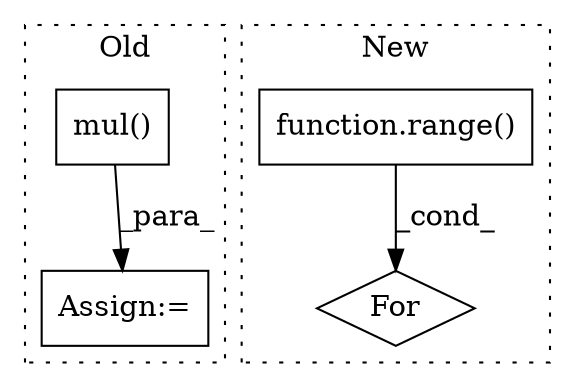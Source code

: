 digraph G {
subgraph cluster0 {
1 [label="mul()" a="75" s="7488,7512" l="10,1" shape="box"];
4 [label="Assign:=" a="68" s="7726" l="3" shape="box"];
label = "Old";
style="dotted";
}
subgraph cluster1 {
2 [label="function.range()" a="75" s="8038,8064" l="6,1" shape="box"];
3 [label="For" a="107" s="8029,8065" l="4,18" shape="diamond"];
label = "New";
style="dotted";
}
1 -> 4 [label="_para_"];
2 -> 3 [label="_cond_"];
}